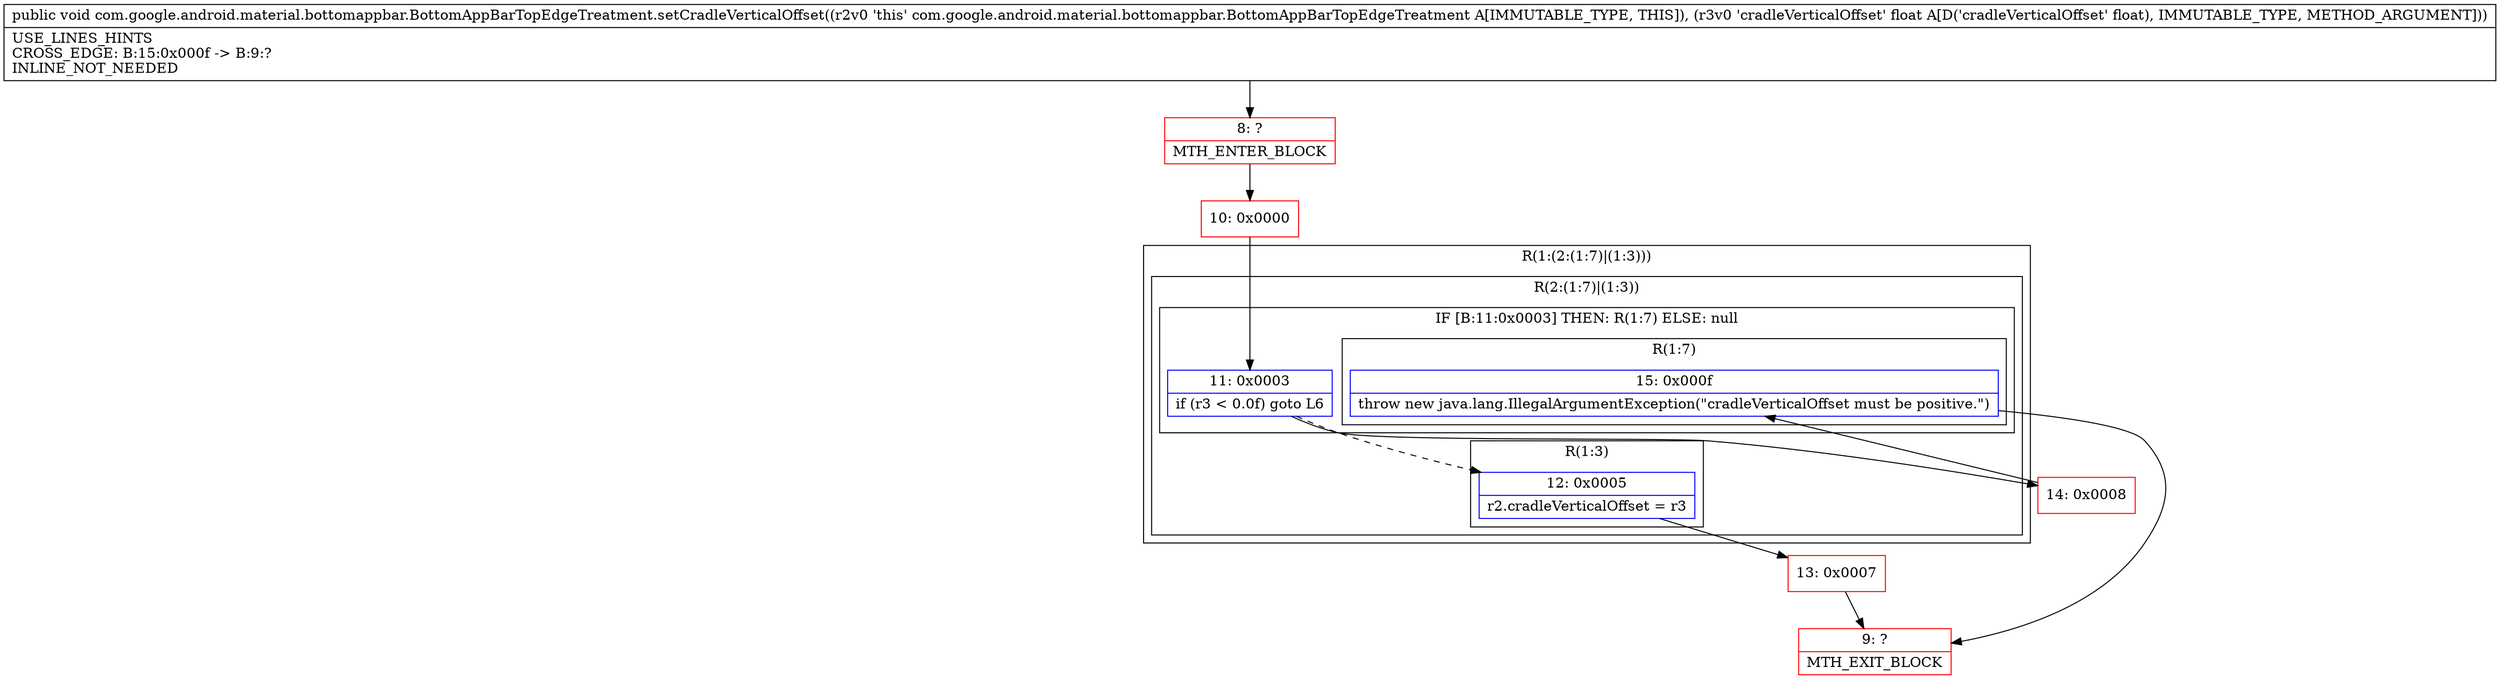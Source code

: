 digraph "CFG forcom.google.android.material.bottomappbar.BottomAppBarTopEdgeTreatment.setCradleVerticalOffset(F)V" {
subgraph cluster_Region_487497563 {
label = "R(1:(2:(1:7)|(1:3)))";
node [shape=record,color=blue];
subgraph cluster_Region_2141324391 {
label = "R(2:(1:7)|(1:3))";
node [shape=record,color=blue];
subgraph cluster_IfRegion_1691312477 {
label = "IF [B:11:0x0003] THEN: R(1:7) ELSE: null";
node [shape=record,color=blue];
Node_11 [shape=record,label="{11\:\ 0x0003|if (r3 \< 0.0f) goto L6\l}"];
subgraph cluster_Region_501880580 {
label = "R(1:7)";
node [shape=record,color=blue];
Node_15 [shape=record,label="{15\:\ 0x000f|throw new java.lang.IllegalArgumentException(\"cradleVerticalOffset must be positive.\")\l}"];
}
}
subgraph cluster_Region_1962391461 {
label = "R(1:3)";
node [shape=record,color=blue];
Node_12 [shape=record,label="{12\:\ 0x0005|r2.cradleVerticalOffset = r3\l}"];
}
}
}
Node_8 [shape=record,color=red,label="{8\:\ ?|MTH_ENTER_BLOCK\l}"];
Node_10 [shape=record,color=red,label="{10\:\ 0x0000}"];
Node_13 [shape=record,color=red,label="{13\:\ 0x0007}"];
Node_9 [shape=record,color=red,label="{9\:\ ?|MTH_EXIT_BLOCK\l}"];
Node_14 [shape=record,color=red,label="{14\:\ 0x0008}"];
MethodNode[shape=record,label="{public void com.google.android.material.bottomappbar.BottomAppBarTopEdgeTreatment.setCradleVerticalOffset((r2v0 'this' com.google.android.material.bottomappbar.BottomAppBarTopEdgeTreatment A[IMMUTABLE_TYPE, THIS]), (r3v0 'cradleVerticalOffset' float A[D('cradleVerticalOffset' float), IMMUTABLE_TYPE, METHOD_ARGUMENT]))  | USE_LINES_HINTS\lCROSS_EDGE: B:15:0x000f \-\> B:9:?\lINLINE_NOT_NEEDED\l}"];
MethodNode -> Node_8;Node_11 -> Node_12[style=dashed];
Node_11 -> Node_14;
Node_15 -> Node_9;
Node_12 -> Node_13;
Node_8 -> Node_10;
Node_10 -> Node_11;
Node_13 -> Node_9;
Node_14 -> Node_15;
}

